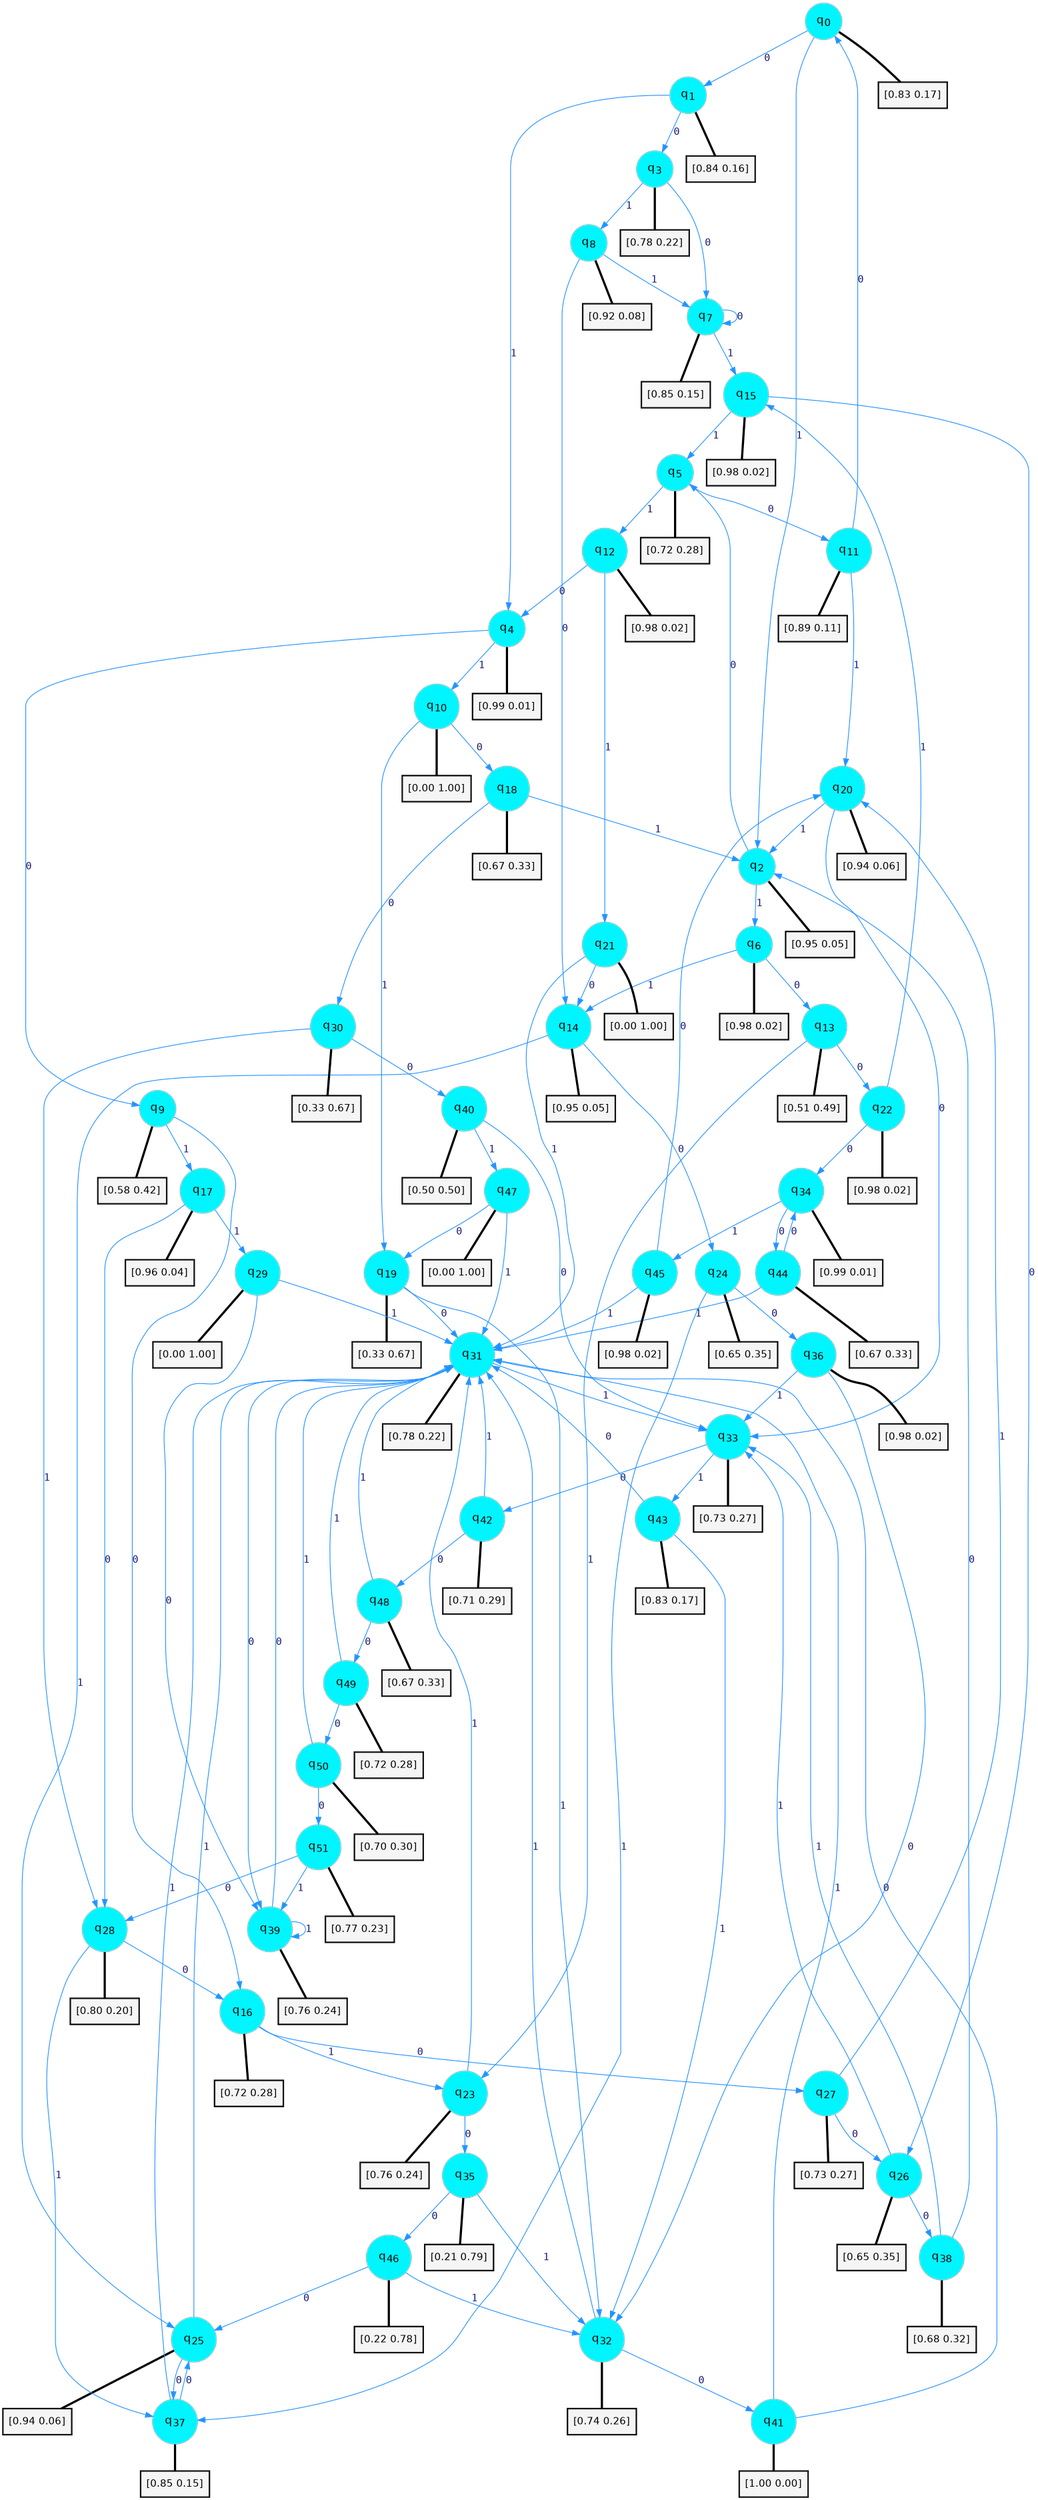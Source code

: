 digraph G {
graph [
bgcolor=transparent, dpi=300, rankdir=TD, size="40,25"];
node [
color=gray, fillcolor=turquoise1, fontcolor=black, fontname=Helvetica, fontsize=16, fontweight=bold, shape=circle, style=filled];
edge [
arrowsize=1, color=dodgerblue1, fontcolor=midnightblue, fontname=courier, fontweight=bold, penwidth=1, style=solid, weight=20];
0[label=<q<SUB>0</SUB>>];
1[label=<q<SUB>1</SUB>>];
2[label=<q<SUB>2</SUB>>];
3[label=<q<SUB>3</SUB>>];
4[label=<q<SUB>4</SUB>>];
5[label=<q<SUB>5</SUB>>];
6[label=<q<SUB>6</SUB>>];
7[label=<q<SUB>7</SUB>>];
8[label=<q<SUB>8</SUB>>];
9[label=<q<SUB>9</SUB>>];
10[label=<q<SUB>10</SUB>>];
11[label=<q<SUB>11</SUB>>];
12[label=<q<SUB>12</SUB>>];
13[label=<q<SUB>13</SUB>>];
14[label=<q<SUB>14</SUB>>];
15[label=<q<SUB>15</SUB>>];
16[label=<q<SUB>16</SUB>>];
17[label=<q<SUB>17</SUB>>];
18[label=<q<SUB>18</SUB>>];
19[label=<q<SUB>19</SUB>>];
20[label=<q<SUB>20</SUB>>];
21[label=<q<SUB>21</SUB>>];
22[label=<q<SUB>22</SUB>>];
23[label=<q<SUB>23</SUB>>];
24[label=<q<SUB>24</SUB>>];
25[label=<q<SUB>25</SUB>>];
26[label=<q<SUB>26</SUB>>];
27[label=<q<SUB>27</SUB>>];
28[label=<q<SUB>28</SUB>>];
29[label=<q<SUB>29</SUB>>];
30[label=<q<SUB>30</SUB>>];
31[label=<q<SUB>31</SUB>>];
32[label=<q<SUB>32</SUB>>];
33[label=<q<SUB>33</SUB>>];
34[label=<q<SUB>34</SUB>>];
35[label=<q<SUB>35</SUB>>];
36[label=<q<SUB>36</SUB>>];
37[label=<q<SUB>37</SUB>>];
38[label=<q<SUB>38</SUB>>];
39[label=<q<SUB>39</SUB>>];
40[label=<q<SUB>40</SUB>>];
41[label=<q<SUB>41</SUB>>];
42[label=<q<SUB>42</SUB>>];
43[label=<q<SUB>43</SUB>>];
44[label=<q<SUB>44</SUB>>];
45[label=<q<SUB>45</SUB>>];
46[label=<q<SUB>46</SUB>>];
47[label=<q<SUB>47</SUB>>];
48[label=<q<SUB>48</SUB>>];
49[label=<q<SUB>49</SUB>>];
50[label=<q<SUB>50</SUB>>];
51[label=<q<SUB>51</SUB>>];
52[label="[0.83 0.17]", shape=box,fontcolor=black, fontname=Helvetica, fontsize=14, penwidth=2, fillcolor=whitesmoke,color=black];
53[label="[0.84 0.16]", shape=box,fontcolor=black, fontname=Helvetica, fontsize=14, penwidth=2, fillcolor=whitesmoke,color=black];
54[label="[0.95 0.05]", shape=box,fontcolor=black, fontname=Helvetica, fontsize=14, penwidth=2, fillcolor=whitesmoke,color=black];
55[label="[0.78 0.22]", shape=box,fontcolor=black, fontname=Helvetica, fontsize=14, penwidth=2, fillcolor=whitesmoke,color=black];
56[label="[0.99 0.01]", shape=box,fontcolor=black, fontname=Helvetica, fontsize=14, penwidth=2, fillcolor=whitesmoke,color=black];
57[label="[0.72 0.28]", shape=box,fontcolor=black, fontname=Helvetica, fontsize=14, penwidth=2, fillcolor=whitesmoke,color=black];
58[label="[0.98 0.02]", shape=box,fontcolor=black, fontname=Helvetica, fontsize=14, penwidth=2, fillcolor=whitesmoke,color=black];
59[label="[0.85 0.15]", shape=box,fontcolor=black, fontname=Helvetica, fontsize=14, penwidth=2, fillcolor=whitesmoke,color=black];
60[label="[0.92 0.08]", shape=box,fontcolor=black, fontname=Helvetica, fontsize=14, penwidth=2, fillcolor=whitesmoke,color=black];
61[label="[0.58 0.42]", shape=box,fontcolor=black, fontname=Helvetica, fontsize=14, penwidth=2, fillcolor=whitesmoke,color=black];
62[label="[0.00 1.00]", shape=box,fontcolor=black, fontname=Helvetica, fontsize=14, penwidth=2, fillcolor=whitesmoke,color=black];
63[label="[0.89 0.11]", shape=box,fontcolor=black, fontname=Helvetica, fontsize=14, penwidth=2, fillcolor=whitesmoke,color=black];
64[label="[0.98 0.02]", shape=box,fontcolor=black, fontname=Helvetica, fontsize=14, penwidth=2, fillcolor=whitesmoke,color=black];
65[label="[0.51 0.49]", shape=box,fontcolor=black, fontname=Helvetica, fontsize=14, penwidth=2, fillcolor=whitesmoke,color=black];
66[label="[0.95 0.05]", shape=box,fontcolor=black, fontname=Helvetica, fontsize=14, penwidth=2, fillcolor=whitesmoke,color=black];
67[label="[0.98 0.02]", shape=box,fontcolor=black, fontname=Helvetica, fontsize=14, penwidth=2, fillcolor=whitesmoke,color=black];
68[label="[0.72 0.28]", shape=box,fontcolor=black, fontname=Helvetica, fontsize=14, penwidth=2, fillcolor=whitesmoke,color=black];
69[label="[0.96 0.04]", shape=box,fontcolor=black, fontname=Helvetica, fontsize=14, penwidth=2, fillcolor=whitesmoke,color=black];
70[label="[0.67 0.33]", shape=box,fontcolor=black, fontname=Helvetica, fontsize=14, penwidth=2, fillcolor=whitesmoke,color=black];
71[label="[0.33 0.67]", shape=box,fontcolor=black, fontname=Helvetica, fontsize=14, penwidth=2, fillcolor=whitesmoke,color=black];
72[label="[0.94 0.06]", shape=box,fontcolor=black, fontname=Helvetica, fontsize=14, penwidth=2, fillcolor=whitesmoke,color=black];
73[label="[0.00 1.00]", shape=box,fontcolor=black, fontname=Helvetica, fontsize=14, penwidth=2, fillcolor=whitesmoke,color=black];
74[label="[0.98 0.02]", shape=box,fontcolor=black, fontname=Helvetica, fontsize=14, penwidth=2, fillcolor=whitesmoke,color=black];
75[label="[0.76 0.24]", shape=box,fontcolor=black, fontname=Helvetica, fontsize=14, penwidth=2, fillcolor=whitesmoke,color=black];
76[label="[0.65 0.35]", shape=box,fontcolor=black, fontname=Helvetica, fontsize=14, penwidth=2, fillcolor=whitesmoke,color=black];
77[label="[0.94 0.06]", shape=box,fontcolor=black, fontname=Helvetica, fontsize=14, penwidth=2, fillcolor=whitesmoke,color=black];
78[label="[0.65 0.35]", shape=box,fontcolor=black, fontname=Helvetica, fontsize=14, penwidth=2, fillcolor=whitesmoke,color=black];
79[label="[0.73 0.27]", shape=box,fontcolor=black, fontname=Helvetica, fontsize=14, penwidth=2, fillcolor=whitesmoke,color=black];
80[label="[0.80 0.20]", shape=box,fontcolor=black, fontname=Helvetica, fontsize=14, penwidth=2, fillcolor=whitesmoke,color=black];
81[label="[0.00 1.00]", shape=box,fontcolor=black, fontname=Helvetica, fontsize=14, penwidth=2, fillcolor=whitesmoke,color=black];
82[label="[0.33 0.67]", shape=box,fontcolor=black, fontname=Helvetica, fontsize=14, penwidth=2, fillcolor=whitesmoke,color=black];
83[label="[0.78 0.22]", shape=box,fontcolor=black, fontname=Helvetica, fontsize=14, penwidth=2, fillcolor=whitesmoke,color=black];
84[label="[0.74 0.26]", shape=box,fontcolor=black, fontname=Helvetica, fontsize=14, penwidth=2, fillcolor=whitesmoke,color=black];
85[label="[0.73 0.27]", shape=box,fontcolor=black, fontname=Helvetica, fontsize=14, penwidth=2, fillcolor=whitesmoke,color=black];
86[label="[0.99 0.01]", shape=box,fontcolor=black, fontname=Helvetica, fontsize=14, penwidth=2, fillcolor=whitesmoke,color=black];
87[label="[0.21 0.79]", shape=box,fontcolor=black, fontname=Helvetica, fontsize=14, penwidth=2, fillcolor=whitesmoke,color=black];
88[label="[0.98 0.02]", shape=box,fontcolor=black, fontname=Helvetica, fontsize=14, penwidth=2, fillcolor=whitesmoke,color=black];
89[label="[0.85 0.15]", shape=box,fontcolor=black, fontname=Helvetica, fontsize=14, penwidth=2, fillcolor=whitesmoke,color=black];
90[label="[0.68 0.32]", shape=box,fontcolor=black, fontname=Helvetica, fontsize=14, penwidth=2, fillcolor=whitesmoke,color=black];
91[label="[0.76 0.24]", shape=box,fontcolor=black, fontname=Helvetica, fontsize=14, penwidth=2, fillcolor=whitesmoke,color=black];
92[label="[0.50 0.50]", shape=box,fontcolor=black, fontname=Helvetica, fontsize=14, penwidth=2, fillcolor=whitesmoke,color=black];
93[label="[1.00 0.00]", shape=box,fontcolor=black, fontname=Helvetica, fontsize=14, penwidth=2, fillcolor=whitesmoke,color=black];
94[label="[0.71 0.29]", shape=box,fontcolor=black, fontname=Helvetica, fontsize=14, penwidth=2, fillcolor=whitesmoke,color=black];
95[label="[0.83 0.17]", shape=box,fontcolor=black, fontname=Helvetica, fontsize=14, penwidth=2, fillcolor=whitesmoke,color=black];
96[label="[0.67 0.33]", shape=box,fontcolor=black, fontname=Helvetica, fontsize=14, penwidth=2, fillcolor=whitesmoke,color=black];
97[label="[0.98 0.02]", shape=box,fontcolor=black, fontname=Helvetica, fontsize=14, penwidth=2, fillcolor=whitesmoke,color=black];
98[label="[0.22 0.78]", shape=box,fontcolor=black, fontname=Helvetica, fontsize=14, penwidth=2, fillcolor=whitesmoke,color=black];
99[label="[0.00 1.00]", shape=box,fontcolor=black, fontname=Helvetica, fontsize=14, penwidth=2, fillcolor=whitesmoke,color=black];
100[label="[0.67 0.33]", shape=box,fontcolor=black, fontname=Helvetica, fontsize=14, penwidth=2, fillcolor=whitesmoke,color=black];
101[label="[0.72 0.28]", shape=box,fontcolor=black, fontname=Helvetica, fontsize=14, penwidth=2, fillcolor=whitesmoke,color=black];
102[label="[0.70 0.30]", shape=box,fontcolor=black, fontname=Helvetica, fontsize=14, penwidth=2, fillcolor=whitesmoke,color=black];
103[label="[0.77 0.23]", shape=box,fontcolor=black, fontname=Helvetica, fontsize=14, penwidth=2, fillcolor=whitesmoke,color=black];
0->1 [label=0];
0->2 [label=1];
0->52 [arrowhead=none, penwidth=3,color=black];
1->3 [label=0];
1->4 [label=1];
1->53 [arrowhead=none, penwidth=3,color=black];
2->5 [label=0];
2->6 [label=1];
2->54 [arrowhead=none, penwidth=3,color=black];
3->7 [label=0];
3->8 [label=1];
3->55 [arrowhead=none, penwidth=3,color=black];
4->9 [label=0];
4->10 [label=1];
4->56 [arrowhead=none, penwidth=3,color=black];
5->11 [label=0];
5->12 [label=1];
5->57 [arrowhead=none, penwidth=3,color=black];
6->13 [label=0];
6->14 [label=1];
6->58 [arrowhead=none, penwidth=3,color=black];
7->7 [label=0];
7->15 [label=1];
7->59 [arrowhead=none, penwidth=3,color=black];
8->14 [label=0];
8->7 [label=1];
8->60 [arrowhead=none, penwidth=3,color=black];
9->16 [label=0];
9->17 [label=1];
9->61 [arrowhead=none, penwidth=3,color=black];
10->18 [label=0];
10->19 [label=1];
10->62 [arrowhead=none, penwidth=3,color=black];
11->0 [label=0];
11->20 [label=1];
11->63 [arrowhead=none, penwidth=3,color=black];
12->4 [label=0];
12->21 [label=1];
12->64 [arrowhead=none, penwidth=3,color=black];
13->22 [label=0];
13->23 [label=1];
13->65 [arrowhead=none, penwidth=3,color=black];
14->24 [label=0];
14->25 [label=1];
14->66 [arrowhead=none, penwidth=3,color=black];
15->26 [label=0];
15->5 [label=1];
15->67 [arrowhead=none, penwidth=3,color=black];
16->27 [label=0];
16->23 [label=1];
16->68 [arrowhead=none, penwidth=3,color=black];
17->28 [label=0];
17->29 [label=1];
17->69 [arrowhead=none, penwidth=3,color=black];
18->30 [label=0];
18->2 [label=1];
18->70 [arrowhead=none, penwidth=3,color=black];
19->31 [label=0];
19->32 [label=1];
19->71 [arrowhead=none, penwidth=3,color=black];
20->33 [label=0];
20->2 [label=1];
20->72 [arrowhead=none, penwidth=3,color=black];
21->14 [label=0];
21->31 [label=1];
21->73 [arrowhead=none, penwidth=3,color=black];
22->34 [label=0];
22->15 [label=1];
22->74 [arrowhead=none, penwidth=3,color=black];
23->35 [label=0];
23->31 [label=1];
23->75 [arrowhead=none, penwidth=3,color=black];
24->36 [label=0];
24->37 [label=1];
24->76 [arrowhead=none, penwidth=3,color=black];
25->37 [label=0];
25->31 [label=1];
25->77 [arrowhead=none, penwidth=3,color=black];
26->38 [label=0];
26->33 [label=1];
26->78 [arrowhead=none, penwidth=3,color=black];
27->26 [label=0];
27->20 [label=1];
27->79 [arrowhead=none, penwidth=3,color=black];
28->16 [label=0];
28->37 [label=1];
28->80 [arrowhead=none, penwidth=3,color=black];
29->39 [label=0];
29->31 [label=1];
29->81 [arrowhead=none, penwidth=3,color=black];
30->40 [label=0];
30->28 [label=1];
30->82 [arrowhead=none, penwidth=3,color=black];
31->39 [label=0];
31->33 [label=1];
31->83 [arrowhead=none, penwidth=3,color=black];
32->41 [label=0];
32->31 [label=1];
32->84 [arrowhead=none, penwidth=3,color=black];
33->42 [label=0];
33->43 [label=1];
33->85 [arrowhead=none, penwidth=3,color=black];
34->44 [label=0];
34->45 [label=1];
34->86 [arrowhead=none, penwidth=3,color=black];
35->46 [label=0];
35->32 [label=1];
35->87 [arrowhead=none, penwidth=3,color=black];
36->32 [label=0];
36->33 [label=1];
36->88 [arrowhead=none, penwidth=3,color=black];
37->25 [label=0];
37->31 [label=1];
37->89 [arrowhead=none, penwidth=3,color=black];
38->2 [label=0];
38->33 [label=1];
38->90 [arrowhead=none, penwidth=3,color=black];
39->31 [label=0];
39->39 [label=1];
39->91 [arrowhead=none, penwidth=3,color=black];
40->33 [label=0];
40->47 [label=1];
40->92 [arrowhead=none, penwidth=3,color=black];
41->31 [label=0];
41->31 [label=1];
41->93 [arrowhead=none, penwidth=3,color=black];
42->48 [label=0];
42->31 [label=1];
42->94 [arrowhead=none, penwidth=3,color=black];
43->31 [label=0];
43->32 [label=1];
43->95 [arrowhead=none, penwidth=3,color=black];
44->34 [label=0];
44->31 [label=1];
44->96 [arrowhead=none, penwidth=3,color=black];
45->20 [label=0];
45->31 [label=1];
45->97 [arrowhead=none, penwidth=3,color=black];
46->25 [label=0];
46->32 [label=1];
46->98 [arrowhead=none, penwidth=3,color=black];
47->19 [label=0];
47->31 [label=1];
47->99 [arrowhead=none, penwidth=3,color=black];
48->49 [label=0];
48->31 [label=1];
48->100 [arrowhead=none, penwidth=3,color=black];
49->50 [label=0];
49->31 [label=1];
49->101 [arrowhead=none, penwidth=3,color=black];
50->51 [label=0];
50->31 [label=1];
50->102 [arrowhead=none, penwidth=3,color=black];
51->28 [label=0];
51->39 [label=1];
51->103 [arrowhead=none, penwidth=3,color=black];
}
